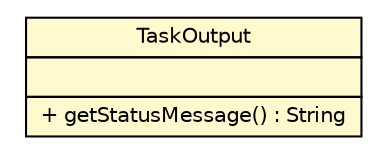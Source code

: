 #!/usr/local/bin/dot
#
# Class diagram 
# Generated by UMLGraph version 5.4 (http://www.umlgraph.org/)
#

digraph G {
	edge [fontname="Helvetica",fontsize=10,labelfontname="Helvetica",labelfontsize=10];
	node [fontname="Helvetica",fontsize=10,shape=plaintext];
	nodesep=0.25;
	ranksep=0.5;
	// com.singularity.ee.agent.systemagent.api.TaskOutput
	c239 [label=<<table title="com.singularity.ee.agent.systemagent.api.TaskOutput" border="0" cellborder="1" cellspacing="0" cellpadding="2" port="p" bgcolor="lemonChiffon" href="./TaskOutput.html">
		<tr><td><table border="0" cellspacing="0" cellpadding="1">
<tr><td align="center" balign="center"> TaskOutput </td></tr>
		</table></td></tr>
		<tr><td><table border="0" cellspacing="0" cellpadding="1">
<tr><td align="left" balign="left">  </td></tr>
		</table></td></tr>
		<tr><td><table border="0" cellspacing="0" cellpadding="1">
<tr><td align="left" balign="left"> + getStatusMessage() : String </td></tr>
		</table></td></tr>
		</table>>, URL="./TaskOutput.html", fontname="Helvetica", fontcolor="black", fontsize=10.0];
}

